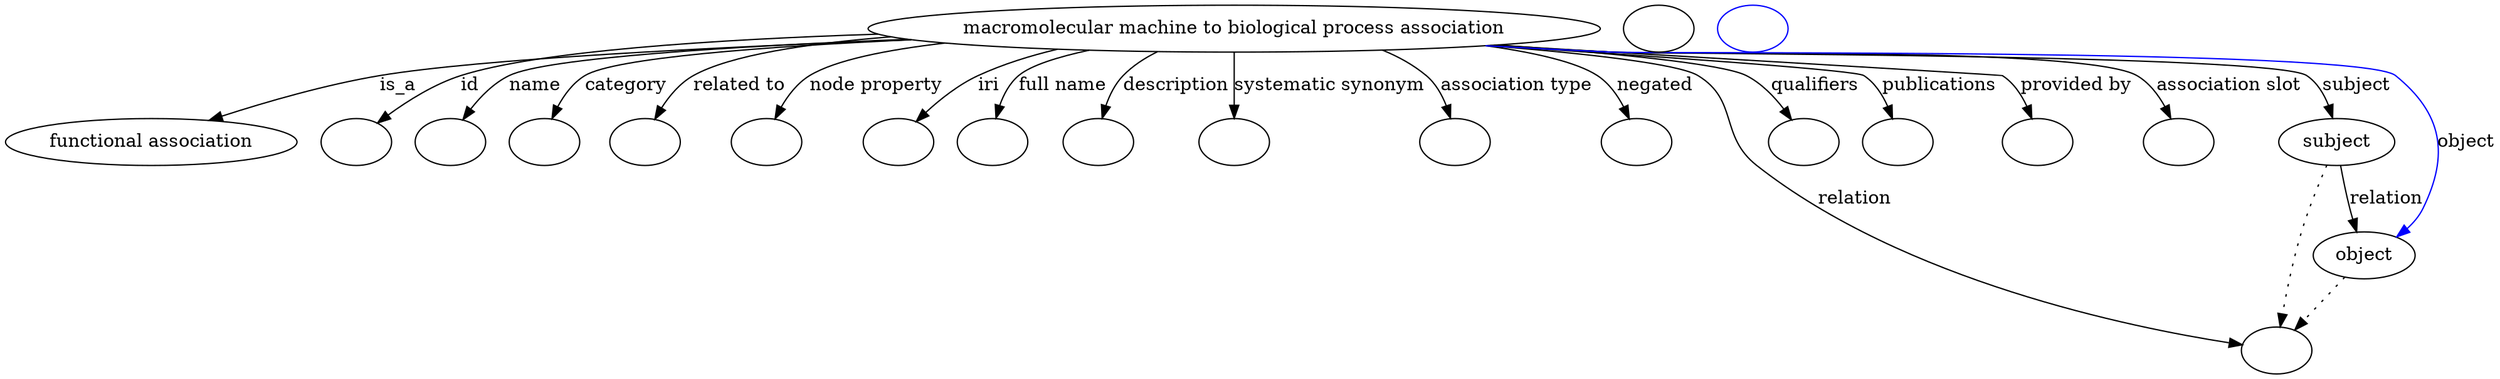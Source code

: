 digraph {
	graph [bb="0,0,1598.7,281"];
	node [label="\N"];
	"macromolecular machine to biological process association"	 [height=0.5,
		label="macromolecular machine to biological process association",
		pos="806.47,263",
		width=6.0175];
	"functional association"	 [height=0.5,
		pos="87.466,177",
		width=2.4296];
	"macromolecular machine to biological process association" -> "functional association"	 [label=is_a,
		lp="265.74,220",
		pos="e,130.27,192.79 612.16,255 481.17,248.71 320.55,239.02 253.91,227 215.03,219.99 172.37,207.07 139.98,196.11"];
	id	 [color=black,
		height=0.5,
		label="",
		pos="219.47,177",
		width=0.75];
	"macromolecular machine to biological process association" -> id	 [color=black,
		label=id,
		lp="321.91,220",
		pos="e,238.72,190.03 604.65,256.39 494.04,251.15 368.86,242.12 315.58,227 291.16,220.07 265.79,206.56 247.24,195.33",
		style=solid];
	name	 [color=black,
		height=0.5,
		label="",
		pos="291.47,177",
		width=0.75];
	"macromolecular machine to biological process association" -> name	 [color=black,
		label=name,
		lp="370.62,220",
		pos="e,306.05,192.62 622.99,253.38 509.35,246.54 380.38,236.86 355.15,227 339.62,220.93 324.81,209.75 313.38,199.5",
		style=solid];
	category	 [color=black,
		height=0.5,
		label="",
		pos="363.47,177",
		width=0.75];
	"macromolecular machine to biological process association" -> category	 [color=black,
		label=category,
		lp="429.56,220",
		pos="e,372.79,193.97 625.48,253.1 528.75,246.67 425.43,237.54 405.27,227 394.53,221.38 385.45,211.7 378.53,202.34",
		style=solid];
	"related to"	 [color=black,
		height=0.5,
		label="",
		pos="435.47,177",
		width=0.75];
	"macromolecular machine to biological process association" -> "related to"	 [color=black,
		label="related to",
		lp="498.7,220",
		pos="e,443.4,194.35 642.03,251.22 565.37,244.64 487.55,235.98 471.99,227 462.36,221.44 454.54,212.2 448.65,203.17",
		style=solid];
	"node property"	 [color=black,
		height=0.5,
		label="",
		pos="508.47,177",
		width=0.75];
	"macromolecular machine to biological process association" -> "node property"	 [color=black,
		label="node property",
		lp="581.54,220",
		pos="e,515.82,194.7 641.37,251.3 598.98,245.91 560.26,238.14 542.32,227 533.33,221.42 526.17,212.47 520.79,203.67",
		style=solid];
	iri	 [color=black,
		height=0.5,
		label="",
		pos="580.47,177",
		width=0.75];
	"macromolecular machine to biological process association" -> iri	 [color=black,
		label=iri,
		lp="654.69,220",
		pos="e,596.44,191.84 706.76,246.97 686.81,241.93 666.35,235.41 648.02,227 632.29,219.78 616.63,208.52 604.36,198.5",
		style=solid];
	"full name"	 [color=black,
		height=0.5,
		label="",
		pos="652.47,177",
		width=0.75];
	"macromolecular machine to biological process association" -> "full name"	 [color=black,
		label="full name",
		lp="702.09,220",
		pos="e,656.56,195.08 724.06,246.29 702.76,240.68 683.48,234.05 675.21,227 668.32,221.13 663.42,212.75 659.97,204.51",
		style=solid];
	description	 [color=black,
		height=0.5,
		label="",
		pos="724.47,177",
		width=0.75];
	"macromolecular machine to biological process association" -> description	 [color=black,
		label=description,
		lp="771.57,220",
		pos="e,726.8,195.26 762.31,245.21 754.11,240.3 746.25,234.27 740.26,227 735.11,220.75 731.63,212.8 729.28,205.09",
		style=solid];
	"systematic synonym"	 [color=black,
		height=0.5,
		label="",
		pos="806.47,177",
		width=0.75];
	"macromolecular machine to biological process association" -> "systematic synonym"	 [color=black,
		label="systematic synonym",
		lp="863.43,220",
		pos="e,806.47,195.21 806.47,244.76 806.47,233.36 806.47,218.43 806.47,205.49",
		style=solid];
	"association type"	 [color=black,
		height=0.5,
		label="",
		pos="943.47,177",
		width=0.75];
	"macromolecular machine to biological process association" -> "association type"	 [color=black,
		label="association type",
		lp="977.37,220",
		pos="e,939.55,194.95 889.91,246.35 901.39,241.47 912.34,235.16 921.47,227 928.1,221.07 932.82,212.76 936.15,204.63",
		style=solid];
	negated	 [color=black,
		height=0.5,
		label="",
		pos="1056.5,177",
		width=0.75];
	"macromolecular machine to biological process association" -> negated	 [color=black,
		label=negated,
		lp="1062.2,220",
		pos="e,1050.4,194.56 947.57,249.28 981.63,243.89 1012.3,236.62 1026.5,227 1034.8,221.32 1041.2,212.46 1045.9,203.77",
		style=solid];
	relation	 [color=black,
		height=0.5,
		label="",
		pos="1456.5,18",
		width=0.75];
	"macromolecular machine to biological process association" -> relation	 [color=black,
		label=relation,
		lp="1197.8,134",
		pos="e,1430.9,23.967 981.2,252.3 1027,246.93 1069.1,238.93 1088.5,227 1119.5,207.88 1106.4,182.35 1134.5,159 1223.5,84.829 1357.7,43.104 \
1421,26.507",
		style=solid];
	qualifiers	 [color=black,
		height=0.5,
		label="",
		pos="1170.5,177",
		width=0.75];
	"macromolecular machine to biological process association" -> qualifiers	 [color=black,
		label=qualifiers,
		lp="1170.5,220",
		pos="e,1160.4,193.88 962.6,250.46 1036.1,243.64 1111.2,234.98 1126.5,227 1137.5,221.27 1147,211.57 1154.3,202.24",
		style=solid];
	publications	 [color=black,
		height=0.5,
		label="",
		pos="1242.5,177",
		width=0.75];
	"macromolecular machine to biological process association" -> publications	 [color=black,
		label=publications,
		lp="1251.7,220",
		pos="e,1233.1,193.97 960.22,250.29 1068.4,241.13 1194.9,229.89 1200.5,227 1211.2,221.37 1220.3,211.69 1227.3,202.34",
		style=solid];
	"provided by"	 [color=black,
		height=0.5,
		label="",
		pos="1314.5,177",
		width=0.75];
	"macromolecular machine to biological process association" -> "provided by"	 [color=black,
		label="provided by",
		lp="1336.1,220",
		pos="e,1310.4,194.83 961.76,250.43 985.44,248.58 1009.6,246.71 1032.5,245 1061,242.86 1265.7,242.89 1289.5,227 1297.4,221.68 1303,213.01 \
1306.8,204.38",
		style=solid];
	"association slot"	 [color=black,
		height=0.5,
		label="",
		pos="1404.5,177",
		width=0.75];
	"macromolecular machine to biological process association" -> "association slot"	 [color=black,
		label="association slot",
		lp="1429.4,220",
		pos="e,1398.3,195 959.6,250.25 983.97,248.38 1008.9,246.56 1032.5,245 1070.3,242.49 1340.8,246.32 1373.5,227 1382.3,221.75 1389,212.87 \
1393.9,204.03",
		style=solid];
	subject	 [height=0.5,
		pos="1497.5,177",
		width=0.97656];
	"macromolecular machine to biological process association" -> subject	 [color=black,
		label=subject,
		lp="1507.3,220",
		pos="e,1494.8,195.34 958.06,250.11 982.91,248.23 1008.4,246.45 1032.5,245 1057.1,243.52 1456.2,241.08 1476.5,227 1483.9,221.83 1488.7,\
213.47 1491.8,205.06",
		style=solid];
	object	 [height=0.5,
		pos="1516.5,91",
		width=0.88096];
	"macromolecular machine to biological process association" -> object	 [color=blue,
		label=object,
		lp="1581.6,177",
		pos="e,1536.8,104.82 957.45,250.06 982.49,248.18 1008.2,246.4 1032.5,245 1060.2,243.4 1509.4,243.83 1531.5,227 1567.7,199.33 1572.5,168.89 \
1554.5,127 1552.1,121.44 1548.4,116.33 1544.2,111.82",
		style=solid];
	subject -> relation	 [pos="e,1459.6,35.918 1491.1,159.26 1486.4,145.63 1480,126.27 1475.5,109 1469.9,88.005 1464.9,63.934 1461.5,45.824",
		style=dotted];
	subject -> object	 [label=relation,
		lp="1528.8,134",
		pos="e,1512.5,108.92 1501.5,158.76 1504.1,147.17 1507.4,131.93 1510.3,118.84"];
	"functional association subject"	 [color=black,
		height=0.5,
		label="",
		pos="1068.5,263",
		width=0.75];
	object -> relation	 [pos="e,1469.6,33.998 1502.9,74.435 1494.9,64.781 1484.8,52.443 1476,41.766",
		style=dotted];
	"macromolecular machine to biological process association object"	 [color=blue,
		height=0.5,
		label="",
		pos="1140.5,263",
		width=0.75];
}
